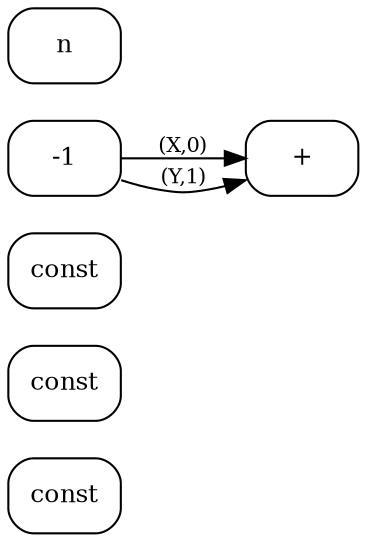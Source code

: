 digraph G {
  rankdir=LR;
  node [shape=box, style=rounded, fontsize=12];
  n0 [label="const"];
  n1 [label="const"];
  n2 [label="const"];
  n3 [label="+"];
  n-1 -> n3 [label="(X,0)", fontsize=10];
  n-1 -> n3 [label="(Y,1)", fontsize=10];
}
